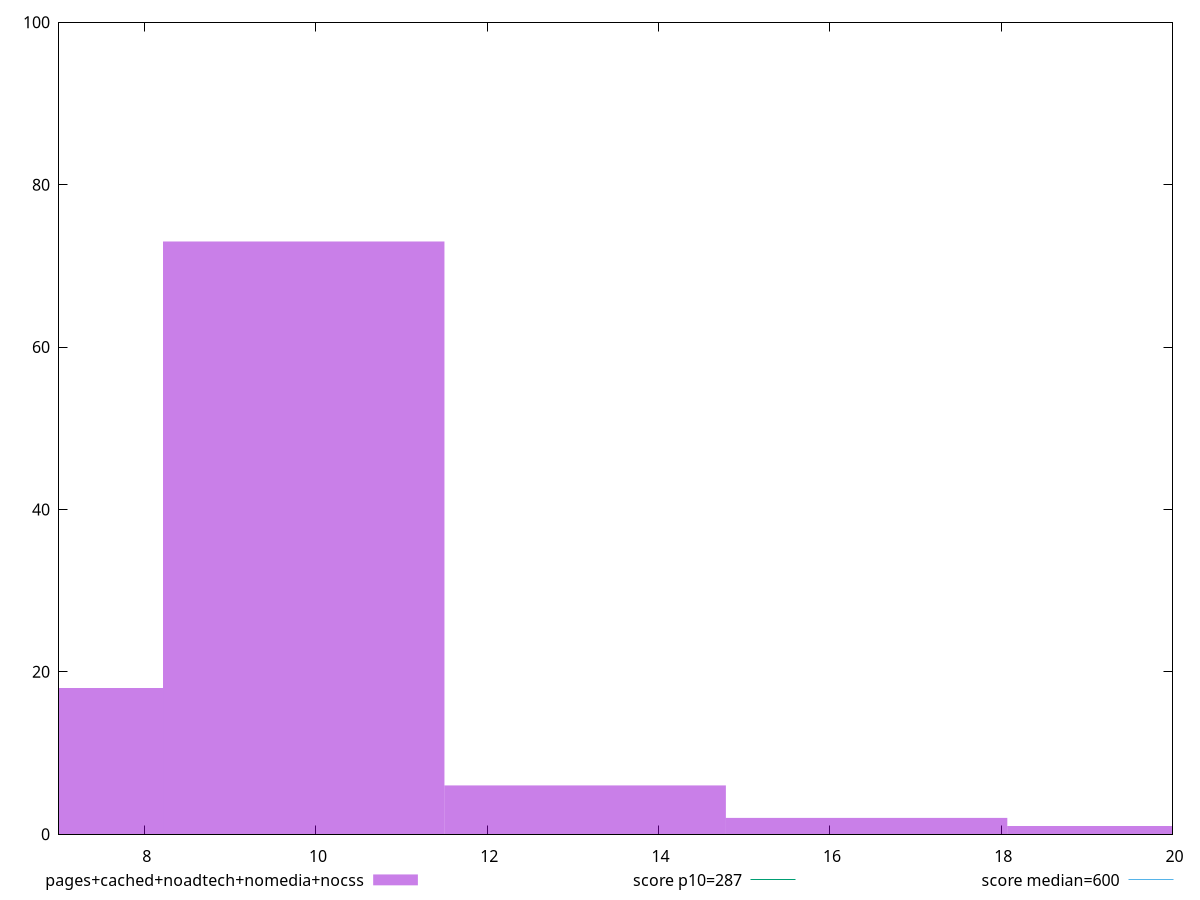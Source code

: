 reset

$pagesCachedNoadtechNomediaNocss <<EOF
13.142898333577996 6
9.857173750183497 73
6.571449166788998 18
16.428622916972493 2
19.714347500366994 1
EOF

set key outside below
set boxwidth 3.285724583394499
set xrange [7:20]
set yrange [0:100]
set trange [0:100]
set style fill transparent solid 0.5 noborder

set parametric
set terminal svg size 640, 490 enhanced background rgb 'white'
set output "report_00018_2021-02-10T15-25-16.877Z/total-blocking-time/comparison/histogram/4_vs_5.svg"

plot $pagesCachedNoadtechNomediaNocss title "pages+cached+noadtech+nomedia+nocss" with boxes, \
     287,t title "score p10=287", \
     600,t title "score median=600"

reset

